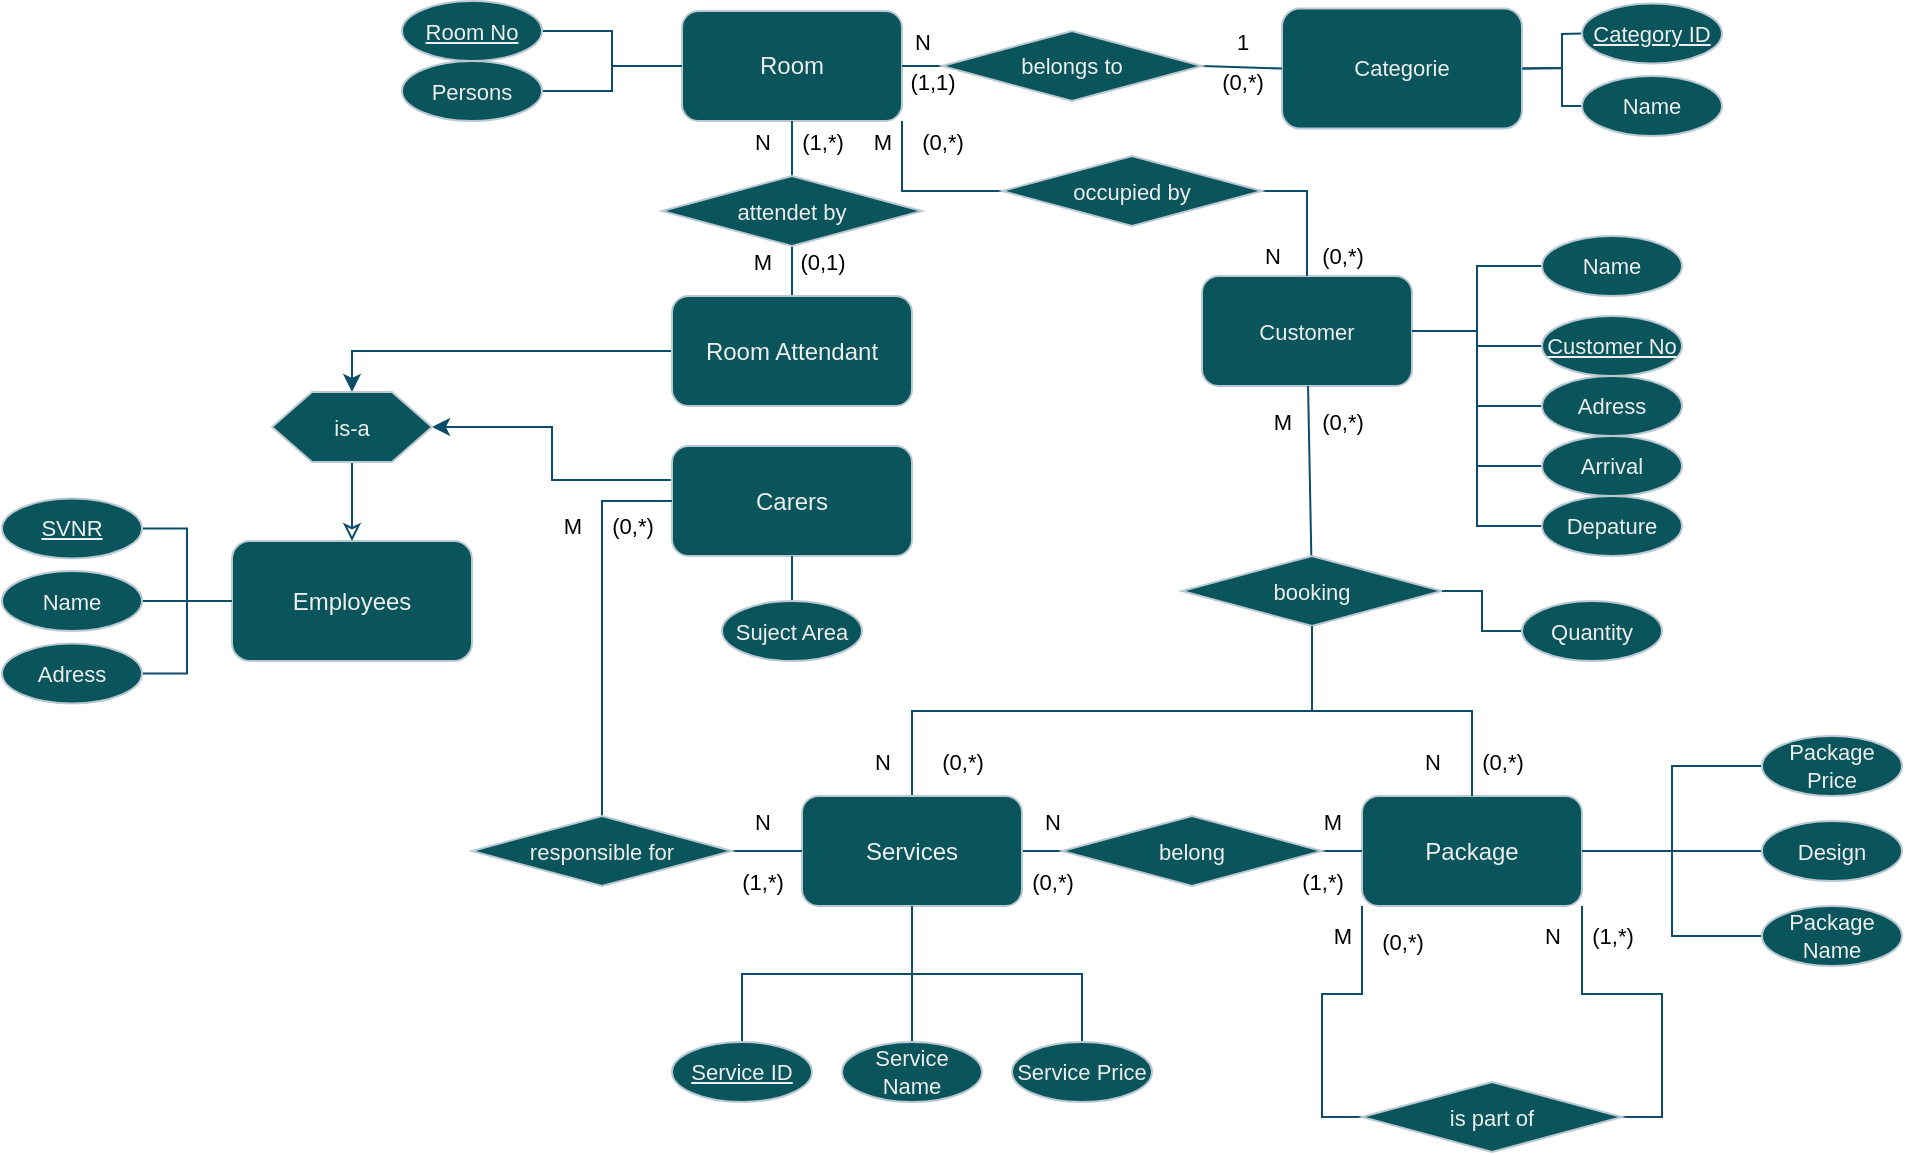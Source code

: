<mxfile version="26.2.2">
  <diagram id="C5RBs43oDa-KdzZeNtuy" name="Page-1">
    <mxGraphModel dx="2253" dy="852" grid="1" gridSize="10" guides="1" tooltips="1" connect="1" arrows="1" fold="1" page="1" pageScale="1" pageWidth="827" pageHeight="1169" math="0" shadow="0">
      <root>
        <mxCell id="WIyWlLk6GJQsqaUBKTNV-0" />
        <mxCell id="WIyWlLk6GJQsqaUBKTNV-1" parent="WIyWlLk6GJQsqaUBKTNV-0" />
        <mxCell id="YpUnebKYGkCneQpCsx4X-32" value="" style="edgeStyle=none;shape=connector;rounded=0;orthogonalLoop=1;jettySize=auto;html=1;strokeColor=#0B4D6A;align=center;verticalAlign=middle;fontFamily=Helvetica;fontSize=11;fontColor=default;labelBackgroundColor=none;endArrow=none;" parent="WIyWlLk6GJQsqaUBKTNV-1" source="YpUnebKYGkCneQpCsx4X-33" target="YpUnebKYGkCneQpCsx4X-28" edge="1">
          <mxGeometry relative="1" as="geometry" />
        </mxCell>
        <mxCell id="WIyWlLk6GJQsqaUBKTNV-3" value="Room" style="rounded=1;whiteSpace=wrap;html=1;fontSize=12;glass=0;strokeWidth=1;shadow=0;labelBackgroundColor=none;fillColor=#09555B;strokeColor=#BAC8D3;fontColor=#EEEEEE;" parent="WIyWlLk6GJQsqaUBKTNV-1" vertex="1">
          <mxGeometry x="200" y="87.5" width="110" height="55" as="geometry" />
        </mxCell>
        <mxCell id="YpUnebKYGkCneQpCsx4X-51" value="" style="edgeStyle=orthogonalEdgeStyle;shape=connector;rounded=0;orthogonalLoop=1;jettySize=auto;html=1;strokeColor=#0B4D6A;align=center;verticalAlign=middle;fontFamily=Helvetica;fontSize=11;fontColor=default;labelBackgroundColor=default;startFill=0;endArrow=none;exitX=0;exitY=0.5;exitDx=0;exitDy=0;entryX=1;entryY=0.5;entryDx=0;entryDy=0;" parent="WIyWlLk6GJQsqaUBKTNV-1" source="WIyWlLk6GJQsqaUBKTNV-7" target="YpUnebKYGkCneQpCsx4X-50" edge="1">
          <mxGeometry relative="1" as="geometry">
            <mxPoint x="-280" y="440" as="sourcePoint" />
          </mxGeometry>
        </mxCell>
        <mxCell id="WIyWlLk6GJQsqaUBKTNV-7" value="Employees" style="rounded=1;whiteSpace=wrap;html=1;fontSize=12;glass=0;strokeWidth=1;shadow=0;labelBackgroundColor=none;fillColor=#09555B;strokeColor=#BAC8D3;fontColor=#EEEEEE;" parent="WIyWlLk6GJQsqaUBKTNV-1" vertex="1">
          <mxGeometry x="-25" y="352.5" width="120" height="60" as="geometry" />
        </mxCell>
        <mxCell id="YpUnebKYGkCneQpCsx4X-59" value="" style="edgeStyle=orthogonalEdgeStyle;shape=connector;rounded=0;orthogonalLoop=1;jettySize=auto;html=1;strokeColor=#0B4D6A;align=center;verticalAlign=middle;fontFamily=Helvetica;fontSize=11;fontColor=default;labelBackgroundColor=default;startFill=0;endArrow=none;" parent="WIyWlLk6GJQsqaUBKTNV-1" source="YpUnebKYGkCneQpCsx4X-3" target="YpUnebKYGkCneQpCsx4X-56" edge="1">
          <mxGeometry relative="1" as="geometry" />
        </mxCell>
        <mxCell id="YpUnebKYGkCneQpCsx4X-3" value="Customer" style="rounded=1;whiteSpace=wrap;html=1;fontFamily=Helvetica;fontSize=11;fontColor=#EEEEEE;labelBackgroundColor=none;fillColor=#09555B;strokeColor=#BAC8D3;" parent="WIyWlLk6GJQsqaUBKTNV-1" vertex="1">
          <mxGeometry x="460" y="220" width="105" height="55" as="geometry" />
        </mxCell>
        <mxCell id="YpUnebKYGkCneQpCsx4X-43" value="" style="edgeStyle=none;shape=connector;rounded=0;orthogonalLoop=1;jettySize=auto;html=1;strokeColor=#0B4D6A;align=center;verticalAlign=middle;fontFamily=Helvetica;fontSize=11;fontColor=default;labelBackgroundColor=none;endArrow=none;" parent="WIyWlLk6GJQsqaUBKTNV-1" source="YpUnebKYGkCneQpCsx4X-44" target="YpUnebKYGkCneQpCsx4X-3" edge="1">
          <mxGeometry relative="1" as="geometry" />
        </mxCell>
        <mxCell id="YpUnebKYGkCneQpCsx4X-6" value="Package" style="rounded=1;whiteSpace=wrap;html=1;fontSize=12;glass=0;strokeWidth=1;shadow=0;labelBackgroundColor=none;fillColor=#09555B;strokeColor=#BAC8D3;fontColor=#EEEEEE;" parent="WIyWlLk6GJQsqaUBKTNV-1" vertex="1">
          <mxGeometry x="540" y="480" width="110" height="55" as="geometry" />
        </mxCell>
        <mxCell id="YpUnebKYGkCneQpCsx4X-78" style="edgeStyle=orthogonalEdgeStyle;shape=connector;rounded=0;orthogonalLoop=1;jettySize=auto;html=1;exitX=1;exitY=0.5;exitDx=0;exitDy=0;entryX=0;entryY=0.5;entryDx=0;entryDy=0;strokeColor=#0B4D6A;align=center;verticalAlign=middle;fontFamily=Helvetica;fontSize=11;fontColor=default;labelBackgroundColor=default;startFill=0;endArrow=none;" parent="WIyWlLk6GJQsqaUBKTNV-1" source="YpUnebKYGkCneQpCsx4X-7" target="WIyWlLk6GJQsqaUBKTNV-3" edge="1">
          <mxGeometry relative="1" as="geometry" />
        </mxCell>
        <mxCell id="YpUnebKYGkCneQpCsx4X-7" value="&lt;u&gt;Room No&lt;/u&gt;" style="ellipse;whiteSpace=wrap;html=1;fontFamily=Helvetica;fontSize=11;fontColor=#EEEEEE;labelBackgroundColor=none;fillColor=#09555B;strokeColor=#BAC8D3;" parent="WIyWlLk6GJQsqaUBKTNV-1" vertex="1">
          <mxGeometry x="60" y="82.5" width="70" height="30" as="geometry" />
        </mxCell>
        <mxCell id="YpUnebKYGkCneQpCsx4X-79" style="edgeStyle=orthogonalEdgeStyle;shape=connector;rounded=0;orthogonalLoop=1;jettySize=auto;html=1;exitX=1;exitY=0.5;exitDx=0;exitDy=0;entryX=0;entryY=0.5;entryDx=0;entryDy=0;strokeColor=#0B4D6A;align=center;verticalAlign=middle;fontFamily=Helvetica;fontSize=11;fontColor=default;labelBackgroundColor=default;startFill=0;endArrow=none;" parent="WIyWlLk6GJQsqaUBKTNV-1" source="YpUnebKYGkCneQpCsx4X-9" target="WIyWlLk6GJQsqaUBKTNV-3" edge="1">
          <mxGeometry relative="1" as="geometry" />
        </mxCell>
        <mxCell id="YpUnebKYGkCneQpCsx4X-9" value="Persons" style="ellipse;whiteSpace=wrap;html=1;fontFamily=Helvetica;fontSize=11;fontColor=#EEEEEE;labelBackgroundColor=none;fillColor=#09555B;strokeColor=#BAC8D3;" parent="WIyWlLk6GJQsqaUBKTNV-1" vertex="1">
          <mxGeometry x="60" y="112.5" width="70" height="30" as="geometry" />
        </mxCell>
        <mxCell id="YpUnebKYGkCneQpCsx4X-19" style="edgeStyle=none;shape=connector;rounded=0;orthogonalLoop=1;jettySize=auto;html=1;entryX=0;entryY=0.5;entryDx=0;entryDy=0;strokeColor=#0B4D6A;align=center;verticalAlign=middle;fontFamily=Helvetica;fontSize=11;fontColor=default;labelBackgroundColor=none;endArrow=none;exitX=1;exitY=0.5;exitDx=0;exitDy=0;" parent="WIyWlLk6GJQsqaUBKTNV-1" source="YpUnebKYGkCneQpCsx4X-15" target="YpUnebKYGkCneQpCsx4X-16" edge="1">
          <mxGeometry relative="1" as="geometry">
            <mxPoint x="530" y="121.25" as="sourcePoint" />
            <Array as="points">
              <mxPoint x="640" y="116" />
              <mxPoint x="640" y="99" />
            </Array>
          </mxGeometry>
        </mxCell>
        <mxCell id="YpUnebKYGkCneQpCsx4X-15" value="Categorie" style="rounded=1;whiteSpace=wrap;html=1;fontFamily=Helvetica;fontSize=11;fontColor=#EEEEEE;labelBackgroundColor=none;fillColor=#09555B;strokeColor=#BAC8D3;" parent="WIyWlLk6GJQsqaUBKTNV-1" vertex="1">
          <mxGeometry x="500" y="86.25" width="120" height="60" as="geometry" />
        </mxCell>
        <mxCell id="YpUnebKYGkCneQpCsx4X-16" value="&lt;u&gt;Category ID&lt;/u&gt;" style="ellipse;whiteSpace=wrap;html=1;fontFamily=Helvetica;fontSize=11;fontColor=#EEEEEE;labelBackgroundColor=none;fillColor=#09555B;strokeColor=#BAC8D3;" parent="WIyWlLk6GJQsqaUBKTNV-1" vertex="1">
          <mxGeometry x="650" y="83.75" width="70" height="30" as="geometry" />
        </mxCell>
        <mxCell id="YpUnebKYGkCneQpCsx4X-20" style="edgeStyle=none;shape=connector;rounded=0;orthogonalLoop=1;jettySize=auto;html=1;exitX=0;exitY=0.5;exitDx=0;exitDy=0;entryX=1;entryY=0.5;entryDx=0;entryDy=0;strokeColor=#0B4D6A;align=center;verticalAlign=middle;fontFamily=Helvetica;fontSize=11;fontColor=default;labelBackgroundColor=none;endArrow=none;" parent="WIyWlLk6GJQsqaUBKTNV-1" source="YpUnebKYGkCneQpCsx4X-17" target="YpUnebKYGkCneQpCsx4X-15" edge="1">
          <mxGeometry relative="1" as="geometry">
            <Array as="points">
              <mxPoint x="640" y="135" />
              <mxPoint x="640" y="116" />
            </Array>
          </mxGeometry>
        </mxCell>
        <mxCell id="YpUnebKYGkCneQpCsx4X-17" value="Name" style="ellipse;whiteSpace=wrap;html=1;fontFamily=Helvetica;fontSize=11;fontColor=#EEEEEE;labelBackgroundColor=none;fillColor=#09555B;strokeColor=#BAC8D3;" parent="WIyWlLk6GJQsqaUBKTNV-1" vertex="1">
          <mxGeometry x="650" y="120" width="70" height="30" as="geometry" />
        </mxCell>
        <mxCell id="YpUnebKYGkCneQpCsx4X-22" style="edgeStyle=none;shape=connector;rounded=0;orthogonalLoop=1;jettySize=auto;html=1;exitX=0;exitY=0.5;exitDx=0;exitDy=0;entryX=1;entryY=0.5;entryDx=0;entryDy=0;strokeColor=#0B4D6A;align=center;verticalAlign=middle;fontFamily=Helvetica;fontSize=11;fontColor=default;labelBackgroundColor=none;endArrow=none;" parent="WIyWlLk6GJQsqaUBKTNV-1" source="YpUnebKYGkCneQpCsx4X-21" target="WIyWlLk6GJQsqaUBKTNV-3" edge="1">
          <mxGeometry relative="1" as="geometry" />
        </mxCell>
        <mxCell id="YpUnebKYGkCneQpCsx4X-23" style="edgeStyle=none;shape=connector;rounded=0;orthogonalLoop=1;jettySize=auto;html=1;exitX=1;exitY=0.5;exitDx=0;exitDy=0;entryX=0;entryY=0.5;entryDx=0;entryDy=0;strokeColor=#0B4D6A;align=center;verticalAlign=middle;fontFamily=Helvetica;fontSize=11;fontColor=default;labelBackgroundColor=none;endArrow=none;" parent="WIyWlLk6GJQsqaUBKTNV-1" source="YpUnebKYGkCneQpCsx4X-21" target="YpUnebKYGkCneQpCsx4X-15" edge="1">
          <mxGeometry relative="1" as="geometry" />
        </mxCell>
        <mxCell id="YpUnebKYGkCneQpCsx4X-21" value="belongs to" style="rhombus;whiteSpace=wrap;html=1;fontFamily=Helvetica;fontSize=11;fontColor=#EEEEEE;labelBackgroundColor=none;fillColor=#09555B;strokeColor=#BAC8D3;" parent="WIyWlLk6GJQsqaUBKTNV-1" vertex="1">
          <mxGeometry x="330" y="97.5" width="130" height="35" as="geometry" />
        </mxCell>
        <mxCell id="YpUnebKYGkCneQpCsx4X-53" value="" style="edgeStyle=orthogonalEdgeStyle;shape=connector;rounded=0;orthogonalLoop=1;jettySize=auto;html=1;strokeColor=#0B4D6A;align=center;verticalAlign=middle;fontFamily=Helvetica;fontSize=11;fontColor=default;labelBackgroundColor=default;startFill=0;endArrow=none;entryX=0;entryY=0.5;entryDx=0;entryDy=0;" parent="WIyWlLk6GJQsqaUBKTNV-1" source="YpUnebKYGkCneQpCsx4X-24" target="WIyWlLk6GJQsqaUBKTNV-7" edge="1">
          <mxGeometry relative="1" as="geometry">
            <mxPoint x="-280" y="440" as="targetPoint" />
          </mxGeometry>
        </mxCell>
        <mxCell id="YpUnebKYGkCneQpCsx4X-24" value="&lt;u&gt;SVNR&lt;/u&gt;" style="ellipse;whiteSpace=wrap;html=1;fontFamily=Helvetica;fontSize=11;fontColor=#EEEEEE;labelBackgroundColor=none;fillColor=#09555B;strokeColor=#BAC8D3;" parent="WIyWlLk6GJQsqaUBKTNV-1" vertex="1">
          <mxGeometry x="-140" y="331.25" width="70" height="30" as="geometry" />
        </mxCell>
        <mxCell id="YpUnebKYGkCneQpCsx4X-93" style="edgeStyle=orthogonalEdgeStyle;shape=connector;rounded=0;orthogonalLoop=1;jettySize=auto;html=1;exitX=0;exitY=0.5;exitDx=0;exitDy=0;entryX=0.5;entryY=0;entryDx=0;entryDy=0;strokeColor=#0B4D6A;align=center;verticalAlign=middle;fontFamily=Helvetica;fontSize=11;fontColor=default;labelBackgroundColor=default;startFill=0;endArrow=classic;endFill=1;" parent="WIyWlLk6GJQsqaUBKTNV-1" source="YpUnebKYGkCneQpCsx4X-28" target="YpUnebKYGkCneQpCsx4X-36" edge="1">
          <mxGeometry relative="1" as="geometry" />
        </mxCell>
        <mxCell id="YpUnebKYGkCneQpCsx4X-28" value="Room Attendant" style="rounded=1;whiteSpace=wrap;html=1;fontSize=12;glass=0;strokeWidth=1;shadow=0;labelBackgroundColor=none;fillColor=#09555B;strokeColor=#BAC8D3;fontColor=#EEEEEE;" parent="WIyWlLk6GJQsqaUBKTNV-1" vertex="1">
          <mxGeometry x="195" y="230" width="120" height="55" as="geometry" />
        </mxCell>
        <mxCell id="YpUnebKYGkCneQpCsx4X-94" style="edgeStyle=orthogonalEdgeStyle;shape=connector;rounded=0;orthogonalLoop=1;jettySize=auto;html=1;exitX=-0.005;exitY=0.309;exitDx=0;exitDy=0;entryX=1;entryY=0.5;entryDx=0;entryDy=0;strokeColor=#0B4D6A;align=center;verticalAlign=middle;fontFamily=Helvetica;fontSize=11;fontColor=default;labelBackgroundColor=default;startFill=0;endArrow=classic;exitPerimeter=0;endFill=1;" parent="WIyWlLk6GJQsqaUBKTNV-1" source="YpUnebKYGkCneQpCsx4X-29" target="YpUnebKYGkCneQpCsx4X-36" edge="1">
          <mxGeometry relative="1" as="geometry" />
        </mxCell>
        <mxCell id="YpUnebKYGkCneQpCsx4X-29" value="Carers" style="rounded=1;whiteSpace=wrap;html=1;fontSize=12;glass=0;strokeWidth=1;shadow=0;labelBackgroundColor=none;fillColor=#09555B;strokeColor=#BAC8D3;fontColor=#EEEEEE;" parent="WIyWlLk6GJQsqaUBKTNV-1" vertex="1">
          <mxGeometry x="195" y="305" width="120" height="55" as="geometry" />
        </mxCell>
        <mxCell id="YpUnebKYGkCneQpCsx4X-34" value="" style="edgeStyle=none;shape=connector;rounded=0;orthogonalLoop=1;jettySize=auto;html=1;strokeColor=#0B4D6A;align=center;verticalAlign=middle;fontFamily=Helvetica;fontSize=11;fontColor=default;labelBackgroundColor=none;endArrow=none;" parent="WIyWlLk6GJQsqaUBKTNV-1" source="WIyWlLk6GJQsqaUBKTNV-3" target="YpUnebKYGkCneQpCsx4X-33" edge="1">
          <mxGeometry relative="1" as="geometry">
            <mxPoint x="246" y="142" as="sourcePoint" />
            <mxPoint x="219" y="220" as="targetPoint" />
          </mxGeometry>
        </mxCell>
        <mxCell id="YpUnebKYGkCneQpCsx4X-33" value="attendet by" style="rhombus;whiteSpace=wrap;html=1;fontFamily=Helvetica;fontSize=11;fontColor=#EEEEEE;labelBackgroundColor=none;fillColor=#09555B;strokeColor=#BAC8D3;" parent="WIyWlLk6GJQsqaUBKTNV-1" vertex="1">
          <mxGeometry x="190" y="170" width="130" height="35" as="geometry" />
        </mxCell>
        <mxCell id="YpUnebKYGkCneQpCsx4X-37" value="" style="edgeStyle=none;shape=connector;rounded=0;orthogonalLoop=1;jettySize=auto;html=1;exitX=0.5;exitY=0;exitDx=0;exitDy=0;entryX=0.5;entryY=1;entryDx=0;entryDy=0;strokeColor=#0B4D6A;align=center;verticalAlign=middle;fontFamily=Helvetica;fontSize=11;fontColor=default;labelBackgroundColor=none;endArrow=none;endFill=1;startArrow=classic;startFill=0;" parent="WIyWlLk6GJQsqaUBKTNV-1" source="WIyWlLk6GJQsqaUBKTNV-7" target="YpUnebKYGkCneQpCsx4X-36" edge="1">
          <mxGeometry relative="1" as="geometry">
            <mxPoint x="-200" y="353" as="sourcePoint" />
            <mxPoint x="-205" y="243" as="targetPoint" />
          </mxGeometry>
        </mxCell>
        <mxCell id="YpUnebKYGkCneQpCsx4X-36" value="is-a" style="whiteSpace=wrap;html=1;fontFamily=Helvetica;fontSize=11;fontColor=#EEEEEE;labelBackgroundColor=none;fillColor=#09555B;strokeColor=#BAC8D3;shape=hexagon;perimeter=hexagonPerimeter2;fixedSize=1;" parent="WIyWlLk6GJQsqaUBKTNV-1" vertex="1">
          <mxGeometry x="-5" y="278" width="80" height="35" as="geometry" />
        </mxCell>
        <mxCell id="YpUnebKYGkCneQpCsx4X-84" style="edgeStyle=orthogonalEdgeStyle;shape=connector;rounded=0;orthogonalLoop=1;jettySize=auto;html=1;exitX=1;exitY=0.5;exitDx=0;exitDy=0;entryX=0.5;entryY=0;entryDx=0;entryDy=0;strokeColor=#0B4D6A;align=center;verticalAlign=middle;fontFamily=Helvetica;fontSize=11;fontColor=default;labelBackgroundColor=default;startFill=0;endArrow=none;" parent="WIyWlLk6GJQsqaUBKTNV-1" source="YpUnebKYGkCneQpCsx4X-41" target="YpUnebKYGkCneQpCsx4X-3" edge="1">
          <mxGeometry relative="1" as="geometry" />
        </mxCell>
        <mxCell id="YpUnebKYGkCneQpCsx4X-97" style="edgeStyle=orthogonalEdgeStyle;shape=connector;rounded=0;orthogonalLoop=1;jettySize=auto;html=1;exitX=0;exitY=0.5;exitDx=0;exitDy=0;entryX=1;entryY=1;entryDx=0;entryDy=0;strokeColor=#0B4D6A;align=center;verticalAlign=middle;fontFamily=Helvetica;fontSize=11;fontColor=default;labelBackgroundColor=default;startFill=0;endArrow=none;" parent="WIyWlLk6GJQsqaUBKTNV-1" source="YpUnebKYGkCneQpCsx4X-41" target="WIyWlLk6GJQsqaUBKTNV-3" edge="1">
          <mxGeometry relative="1" as="geometry" />
        </mxCell>
        <mxCell id="YpUnebKYGkCneQpCsx4X-41" value="occupied by" style="rhombus;whiteSpace=wrap;html=1;fontFamily=Helvetica;fontSize=11;fontColor=#EEEEEE;labelBackgroundColor=none;fillColor=#09555B;strokeColor=#BAC8D3;" parent="WIyWlLk6GJQsqaUBKTNV-1" vertex="1">
          <mxGeometry x="360" y="160" width="130" height="35" as="geometry" />
        </mxCell>
        <mxCell id="YpUnebKYGkCneQpCsx4X-63" style="edgeStyle=orthogonalEdgeStyle;shape=connector;rounded=0;orthogonalLoop=1;jettySize=auto;html=1;exitX=0;exitY=0.5;exitDx=0;exitDy=0;entryX=1;entryY=0.5;entryDx=0;entryDy=0;strokeColor=#0B4D6A;align=center;verticalAlign=middle;fontFamily=Helvetica;fontSize=11;fontColor=default;labelBackgroundColor=default;startFill=0;endArrow=none;" parent="WIyWlLk6GJQsqaUBKTNV-1" source="YpUnebKYGkCneQpCsx4X-57" target="YpUnebKYGkCneQpCsx4X-3" edge="1">
          <mxGeometry relative="1" as="geometry" />
        </mxCell>
        <mxCell id="CJwWixdqiQdvM7Czt3eA-34" style="edgeStyle=orthogonalEdgeStyle;shape=connector;rounded=0;orthogonalLoop=1;jettySize=auto;html=1;exitX=0.5;exitY=1;exitDx=0;exitDy=0;entryX=0.5;entryY=0;entryDx=0;entryDy=0;strokeColor=#0B4D6A;align=center;verticalAlign=middle;fontFamily=Helvetica;fontSize=11;fontColor=default;labelBackgroundColor=default;startFill=0;endArrow=none;" edge="1" parent="WIyWlLk6GJQsqaUBKTNV-1" source="YpUnebKYGkCneQpCsx4X-44" target="YpUnebKYGkCneQpCsx4X-6">
          <mxGeometry relative="1" as="geometry" />
        </mxCell>
        <mxCell id="YpUnebKYGkCneQpCsx4X-44" value="booking" style="rhombus;whiteSpace=wrap;html=1;fontFamily=Helvetica;fontSize=11;fontColor=#EEEEEE;labelBackgroundColor=none;fillColor=#09555B;strokeColor=#BAC8D3;" parent="WIyWlLk6GJQsqaUBKTNV-1" vertex="1">
          <mxGeometry x="450" y="360" width="130" height="35" as="geometry" />
        </mxCell>
        <mxCell id="CJwWixdqiQdvM7Czt3eA-32" style="edgeStyle=orthogonalEdgeStyle;shape=connector;rounded=0;orthogonalLoop=1;jettySize=auto;html=1;exitX=0;exitY=0.5;exitDx=0;exitDy=0;entryX=0;entryY=1;entryDx=0;entryDy=0;strokeColor=#0B4D6A;align=center;verticalAlign=middle;fontFamily=Helvetica;fontSize=11;fontColor=default;labelBackgroundColor=default;startFill=0;endArrow=none;" edge="1" parent="WIyWlLk6GJQsqaUBKTNV-1" source="YpUnebKYGkCneQpCsx4X-46" target="YpUnebKYGkCneQpCsx4X-6">
          <mxGeometry relative="1" as="geometry" />
        </mxCell>
        <mxCell id="CJwWixdqiQdvM7Czt3eA-33" style="edgeStyle=orthogonalEdgeStyle;shape=connector;rounded=0;orthogonalLoop=1;jettySize=auto;html=1;exitX=1;exitY=0.5;exitDx=0;exitDy=0;entryX=1;entryY=1;entryDx=0;entryDy=0;strokeColor=#0B4D6A;align=center;verticalAlign=middle;fontFamily=Helvetica;fontSize=11;fontColor=default;labelBackgroundColor=default;startFill=0;endArrow=none;" edge="1" parent="WIyWlLk6GJQsqaUBKTNV-1" source="YpUnebKYGkCneQpCsx4X-46" target="YpUnebKYGkCneQpCsx4X-6">
          <mxGeometry relative="1" as="geometry" />
        </mxCell>
        <mxCell id="YpUnebKYGkCneQpCsx4X-46" value="is part of" style="rhombus;whiteSpace=wrap;html=1;fontFamily=Helvetica;fontSize=11;fontColor=#EEEEEE;labelBackgroundColor=none;fillColor=#09555B;strokeColor=#BAC8D3;" parent="WIyWlLk6GJQsqaUBKTNV-1" vertex="1">
          <mxGeometry x="540" y="623" width="130" height="35" as="geometry" />
        </mxCell>
        <mxCell id="YpUnebKYGkCneQpCsx4X-52" style="edgeStyle=orthogonalEdgeStyle;shape=connector;rounded=0;orthogonalLoop=1;jettySize=auto;html=1;exitX=1;exitY=0.5;exitDx=0;exitDy=0;entryX=0;entryY=0.5;entryDx=0;entryDy=0;strokeColor=#0B4D6A;align=center;verticalAlign=middle;fontFamily=Helvetica;fontSize=11;fontColor=default;labelBackgroundColor=default;startFill=0;endArrow=none;" parent="WIyWlLk6GJQsqaUBKTNV-1" source="YpUnebKYGkCneQpCsx4X-49" target="WIyWlLk6GJQsqaUBKTNV-7" edge="1">
          <mxGeometry relative="1" as="geometry">
            <mxPoint x="-280" y="440" as="targetPoint" />
          </mxGeometry>
        </mxCell>
        <mxCell id="YpUnebKYGkCneQpCsx4X-49" value="Name" style="ellipse;whiteSpace=wrap;html=1;fontFamily=Helvetica;fontSize=11;fontColor=#EEEEEE;labelBackgroundColor=none;fillColor=#09555B;strokeColor=#BAC8D3;" parent="WIyWlLk6GJQsqaUBKTNV-1" vertex="1">
          <mxGeometry x="-140" y="367.5" width="70" height="30" as="geometry" />
        </mxCell>
        <mxCell id="YpUnebKYGkCneQpCsx4X-50" value="Adress" style="ellipse;whiteSpace=wrap;html=1;fontFamily=Helvetica;fontSize=11;fontColor=#EEEEEE;labelBackgroundColor=none;fillColor=#09555B;strokeColor=#BAC8D3;" parent="WIyWlLk6GJQsqaUBKTNV-1" vertex="1">
          <mxGeometry x="-140" y="403.75" width="70" height="30" as="geometry" />
        </mxCell>
        <mxCell id="YpUnebKYGkCneQpCsx4X-60" value="" style="edgeStyle=orthogonalEdgeStyle;shape=connector;rounded=0;orthogonalLoop=1;jettySize=auto;html=1;strokeColor=#0B4D6A;align=center;verticalAlign=middle;fontFamily=Helvetica;fontSize=11;fontColor=default;labelBackgroundColor=default;startFill=0;endArrow=none;" parent="WIyWlLk6GJQsqaUBKTNV-1" source="YpUnebKYGkCneQpCsx4X-54" target="YpUnebKYGkCneQpCsx4X-3" edge="1">
          <mxGeometry relative="1" as="geometry" />
        </mxCell>
        <mxCell id="YpUnebKYGkCneQpCsx4X-54" value="Name" style="ellipse;whiteSpace=wrap;html=1;fontFamily=Helvetica;fontSize=11;fontColor=#EEEEEE;labelBackgroundColor=none;fillColor=#09555B;strokeColor=#BAC8D3;" parent="WIyWlLk6GJQsqaUBKTNV-1" vertex="1">
          <mxGeometry x="630" y="200" width="70" height="30" as="geometry" />
        </mxCell>
        <mxCell id="YpUnebKYGkCneQpCsx4X-61" value="" style="edgeStyle=orthogonalEdgeStyle;shape=connector;rounded=0;orthogonalLoop=1;jettySize=auto;html=1;strokeColor=#0B4D6A;align=center;verticalAlign=middle;fontFamily=Helvetica;fontSize=11;fontColor=default;labelBackgroundColor=default;startFill=0;endArrow=none;" parent="WIyWlLk6GJQsqaUBKTNV-1" source="YpUnebKYGkCneQpCsx4X-55" target="YpUnebKYGkCneQpCsx4X-3" edge="1">
          <mxGeometry relative="1" as="geometry" />
        </mxCell>
        <mxCell id="YpUnebKYGkCneQpCsx4X-55" value="&lt;u&gt;Customer No&lt;/u&gt;" style="ellipse;whiteSpace=wrap;html=1;fontFamily=Helvetica;fontSize=11;fontColor=#EEEEEE;labelBackgroundColor=none;fillColor=#09555B;strokeColor=#BAC8D3;" parent="WIyWlLk6GJQsqaUBKTNV-1" vertex="1">
          <mxGeometry x="630" y="240" width="70" height="30" as="geometry" />
        </mxCell>
        <mxCell id="YpUnebKYGkCneQpCsx4X-56" value="Adress" style="ellipse;whiteSpace=wrap;html=1;fontFamily=Helvetica;fontSize=11;fontColor=#EEEEEE;labelBackgroundColor=none;fillColor=#09555B;strokeColor=#BAC8D3;" parent="WIyWlLk6GJQsqaUBKTNV-1" vertex="1">
          <mxGeometry x="630" y="270" width="70" height="30" as="geometry" />
        </mxCell>
        <mxCell id="YpUnebKYGkCneQpCsx4X-57" value="Arrival" style="ellipse;whiteSpace=wrap;html=1;fontFamily=Helvetica;fontSize=11;fontColor=#EEEEEE;labelBackgroundColor=none;fillColor=#09555B;strokeColor=#BAC8D3;" parent="WIyWlLk6GJQsqaUBKTNV-1" vertex="1">
          <mxGeometry x="630" y="300" width="70" height="30" as="geometry" />
        </mxCell>
        <mxCell id="YpUnebKYGkCneQpCsx4X-64" style="edgeStyle=orthogonalEdgeStyle;shape=connector;rounded=0;orthogonalLoop=1;jettySize=auto;html=1;exitX=0;exitY=0.5;exitDx=0;exitDy=0;entryX=1;entryY=0.5;entryDx=0;entryDy=0;strokeColor=#0B4D6A;align=center;verticalAlign=middle;fontFamily=Helvetica;fontSize=11;fontColor=default;labelBackgroundColor=default;startFill=0;endArrow=none;" parent="WIyWlLk6GJQsqaUBKTNV-1" source="YpUnebKYGkCneQpCsx4X-58" target="YpUnebKYGkCneQpCsx4X-3" edge="1">
          <mxGeometry relative="1" as="geometry" />
        </mxCell>
        <mxCell id="YpUnebKYGkCneQpCsx4X-58" value="Depature" style="ellipse;whiteSpace=wrap;html=1;fontFamily=Helvetica;fontSize=11;fontColor=#EEEEEE;labelBackgroundColor=none;fillColor=#09555B;strokeColor=#BAC8D3;" parent="WIyWlLk6GJQsqaUBKTNV-1" vertex="1">
          <mxGeometry x="630" y="330" width="70" height="30" as="geometry" />
        </mxCell>
        <mxCell id="CJwWixdqiQdvM7Czt3eA-29" value="" style="edgeStyle=orthogonalEdgeStyle;shape=connector;rounded=0;orthogonalLoop=1;jettySize=auto;html=1;strokeColor=#0B4D6A;align=center;verticalAlign=middle;fontFamily=Helvetica;fontSize=11;fontColor=default;labelBackgroundColor=default;startFill=0;endArrow=none;entryX=0.108;entryY=0.511;entryDx=0;entryDy=0;entryPerimeter=0;" edge="1" parent="WIyWlLk6GJQsqaUBKTNV-1" source="YpUnebKYGkCneQpCsx4X-65" target="YpUnebKYGkCneQpCsx4X-76">
          <mxGeometry relative="1" as="geometry">
            <mxPoint x="440" y="507.5" as="targetPoint" />
          </mxGeometry>
        </mxCell>
        <mxCell id="CJwWixdqiQdvM7Czt3eA-42" style="edgeStyle=orthogonalEdgeStyle;shape=connector;rounded=0;orthogonalLoop=1;jettySize=auto;html=1;exitX=0.5;exitY=0;exitDx=0;exitDy=0;entryX=0.5;entryY=1;entryDx=0;entryDy=0;strokeColor=#0B4D6A;align=center;verticalAlign=middle;fontFamily=Helvetica;fontSize=11;fontColor=default;labelBackgroundColor=default;startFill=0;endArrow=none;" edge="1" parent="WIyWlLk6GJQsqaUBKTNV-1" source="YpUnebKYGkCneQpCsx4X-65" target="YpUnebKYGkCneQpCsx4X-44">
          <mxGeometry relative="1" as="geometry" />
        </mxCell>
        <mxCell id="YpUnebKYGkCneQpCsx4X-65" value="Services" style="rounded=1;whiteSpace=wrap;html=1;fontSize=12;glass=0;strokeWidth=1;shadow=0;labelBackgroundColor=none;fillColor=#09555B;strokeColor=#BAC8D3;fontColor=#EEEEEE;" parent="WIyWlLk6GJQsqaUBKTNV-1" vertex="1">
          <mxGeometry x="260" y="480" width="110" height="55" as="geometry" />
        </mxCell>
        <mxCell id="YpUnebKYGkCneQpCsx4X-69" value="" style="edgeStyle=orthogonalEdgeStyle;shape=connector;rounded=0;orthogonalLoop=1;jettySize=auto;html=1;exitX=0;exitY=0.5;exitDx=0;exitDy=0;entryX=0.5;entryY=0;entryDx=0;entryDy=0;strokeColor=#0B4D6A;align=center;verticalAlign=middle;fontFamily=Helvetica;fontSize=11;fontColor=default;labelBackgroundColor=default;startFill=0;endArrow=none;" parent="WIyWlLk6GJQsqaUBKTNV-1" source="YpUnebKYGkCneQpCsx4X-29" target="YpUnebKYGkCneQpCsx4X-68" edge="1">
          <mxGeometry relative="1" as="geometry">
            <mxPoint x="50" y="323" as="sourcePoint" />
            <mxPoint x="460" y="513" as="targetPoint" />
          </mxGeometry>
        </mxCell>
        <mxCell id="CJwWixdqiQdvM7Czt3eA-25" value="" style="edgeStyle=orthogonalEdgeStyle;shape=connector;rounded=0;orthogonalLoop=1;jettySize=auto;html=1;strokeColor=#0B4D6A;align=center;verticalAlign=middle;fontFamily=Helvetica;fontSize=11;fontColor=default;labelBackgroundColor=default;startFill=0;endArrow=none;" edge="1" parent="WIyWlLk6GJQsqaUBKTNV-1" source="YpUnebKYGkCneQpCsx4X-68" target="YpUnebKYGkCneQpCsx4X-65">
          <mxGeometry relative="1" as="geometry" />
        </mxCell>
        <mxCell id="YpUnebKYGkCneQpCsx4X-68" value="responsible for" style="rhombus;whiteSpace=wrap;html=1;fontFamily=Helvetica;fontSize=11;fontColor=#EEEEEE;labelBackgroundColor=none;fillColor=#09555B;strokeColor=#BAC8D3;" parent="WIyWlLk6GJQsqaUBKTNV-1" vertex="1">
          <mxGeometry x="95" y="490" width="130" height="35" as="geometry" />
        </mxCell>
        <mxCell id="CJwWixdqiQdvM7Czt3eA-26" value="" style="edgeStyle=orthogonalEdgeStyle;shape=connector;rounded=0;orthogonalLoop=1;jettySize=auto;html=1;strokeColor=#0B4D6A;align=center;verticalAlign=middle;fontFamily=Helvetica;fontSize=11;fontColor=default;labelBackgroundColor=default;startFill=0;endArrow=none;" edge="1" parent="WIyWlLk6GJQsqaUBKTNV-1" source="YpUnebKYGkCneQpCsx4X-70" target="YpUnebKYGkCneQpCsx4X-65">
          <mxGeometry relative="1" as="geometry" />
        </mxCell>
        <mxCell id="YpUnebKYGkCneQpCsx4X-70" value="Service Name" style="ellipse;whiteSpace=wrap;html=1;fontFamily=Helvetica;fontSize=11;fontColor=#EEEEEE;labelBackgroundColor=none;fillColor=#09555B;strokeColor=#BAC8D3;" parent="WIyWlLk6GJQsqaUBKTNV-1" vertex="1">
          <mxGeometry x="280" y="603" width="70" height="30" as="geometry" />
        </mxCell>
        <mxCell id="CJwWixdqiQdvM7Czt3eA-27" value="" style="edgeStyle=orthogonalEdgeStyle;shape=connector;rounded=0;orthogonalLoop=1;jettySize=auto;html=1;strokeColor=#0B4D6A;align=center;verticalAlign=middle;fontFamily=Helvetica;fontSize=11;fontColor=default;labelBackgroundColor=default;startFill=0;endArrow=none;" edge="1" parent="WIyWlLk6GJQsqaUBKTNV-1" source="YpUnebKYGkCneQpCsx4X-71" target="YpUnebKYGkCneQpCsx4X-65">
          <mxGeometry relative="1" as="geometry" />
        </mxCell>
        <mxCell id="YpUnebKYGkCneQpCsx4X-71" value="&lt;u&gt;Service ID&lt;/u&gt;" style="ellipse;whiteSpace=wrap;html=1;fontFamily=Helvetica;fontSize=11;fontColor=#EEEEEE;labelBackgroundColor=none;fillColor=#09555B;strokeColor=#BAC8D3;" parent="WIyWlLk6GJQsqaUBKTNV-1" vertex="1">
          <mxGeometry x="195" y="603" width="70" height="30" as="geometry" />
        </mxCell>
        <mxCell id="CJwWixdqiQdvM7Czt3eA-17" value="" style="edgeStyle=orthogonalEdgeStyle;shape=connector;rounded=0;orthogonalLoop=1;jettySize=auto;html=1;strokeColor=#0B4D6A;align=center;verticalAlign=middle;fontFamily=Helvetica;fontSize=11;fontColor=default;labelBackgroundColor=default;startFill=0;endArrow=none;" edge="1" parent="WIyWlLk6GJQsqaUBKTNV-1" source="YpUnebKYGkCneQpCsx4X-72" target="YpUnebKYGkCneQpCsx4X-44">
          <mxGeometry relative="1" as="geometry" />
        </mxCell>
        <mxCell id="YpUnebKYGkCneQpCsx4X-72" value="Quantity" style="ellipse;whiteSpace=wrap;html=1;fontFamily=Helvetica;fontSize=11;fontColor=#EEEEEE;labelBackgroundColor=none;fillColor=#09555B;strokeColor=#BAC8D3;" parent="WIyWlLk6GJQsqaUBKTNV-1" vertex="1">
          <mxGeometry x="620" y="382.5" width="70" height="30" as="geometry" />
        </mxCell>
        <mxCell id="CJwWixdqiQdvM7Czt3eA-31" style="edgeStyle=orthogonalEdgeStyle;shape=connector;rounded=0;orthogonalLoop=1;jettySize=auto;html=1;exitX=1;exitY=0.5;exitDx=0;exitDy=0;entryX=0;entryY=0.5;entryDx=0;entryDy=0;strokeColor=#0B4D6A;align=center;verticalAlign=middle;fontFamily=Helvetica;fontSize=11;fontColor=default;labelBackgroundColor=default;startFill=0;endArrow=none;" edge="1" parent="WIyWlLk6GJQsqaUBKTNV-1" source="YpUnebKYGkCneQpCsx4X-76" target="YpUnebKYGkCneQpCsx4X-6">
          <mxGeometry relative="1" as="geometry" />
        </mxCell>
        <mxCell id="YpUnebKYGkCneQpCsx4X-76" value="belong" style="rhombus;whiteSpace=wrap;html=1;fontFamily=Helvetica;fontSize=11;fontColor=#EEEEEE;labelBackgroundColor=none;fillColor=#09555B;strokeColor=#BAC8D3;" parent="WIyWlLk6GJQsqaUBKTNV-1" vertex="1">
          <mxGeometry x="390" y="490" width="130" height="35" as="geometry" />
        </mxCell>
        <mxCell id="YpUnebKYGkCneQpCsx4X-80" value="N" style="text;html=1;align=center;verticalAlign=middle;resizable=0;points=[];autosize=1;strokeColor=none;fillColor=none;fontFamily=Helvetica;fontSize=11;fontColor=default;labelBackgroundColor=default;" parent="WIyWlLk6GJQsqaUBKTNV-1" vertex="1">
          <mxGeometry x="305" y="88" width="30" height="30" as="geometry" />
        </mxCell>
        <mxCell id="YpUnebKYGkCneQpCsx4X-81" value="1" style="text;html=1;align=center;verticalAlign=middle;resizable=0;points=[];autosize=1;strokeColor=none;fillColor=none;fontFamily=Helvetica;fontSize=11;fontColor=default;labelBackgroundColor=default;" parent="WIyWlLk6GJQsqaUBKTNV-1" vertex="1">
          <mxGeometry x="465" y="88" width="30" height="30" as="geometry" />
        </mxCell>
        <mxCell id="YpUnebKYGkCneQpCsx4X-82" value="N" style="text;html=1;align=center;verticalAlign=middle;resizable=0;points=[];autosize=1;strokeColor=none;fillColor=none;fontFamily=Helvetica;fontSize=11;fontColor=default;labelBackgroundColor=default;" parent="WIyWlLk6GJQsqaUBKTNV-1" vertex="1">
          <mxGeometry x="480" y="195" width="30" height="30" as="geometry" />
        </mxCell>
        <mxCell id="YpUnebKYGkCneQpCsx4X-86" value="M" style="text;html=1;align=center;verticalAlign=middle;resizable=0;points=[];autosize=1;strokeColor=none;fillColor=none;fontFamily=Helvetica;fontSize=11;fontColor=default;labelBackgroundColor=default;" parent="WIyWlLk6GJQsqaUBKTNV-1" vertex="1">
          <mxGeometry x="285" y="138" width="30" height="30" as="geometry" />
        </mxCell>
        <mxCell id="YpUnebKYGkCneQpCsx4X-87" value="M" style="text;html=1;align=center;verticalAlign=middle;resizable=0;points=[];autosize=1;strokeColor=none;fillColor=none;fontFamily=Helvetica;fontSize=11;fontColor=default;labelBackgroundColor=default;" parent="WIyWlLk6GJQsqaUBKTNV-1" vertex="1">
          <mxGeometry x="485" y="278" width="30" height="30" as="geometry" />
        </mxCell>
        <mxCell id="YpUnebKYGkCneQpCsx4X-88" value="N" style="text;html=1;align=center;verticalAlign=middle;resizable=0;points=[];autosize=1;strokeColor=none;fillColor=none;fontFamily=Helvetica;fontSize=11;fontColor=default;labelBackgroundColor=default;" parent="WIyWlLk6GJQsqaUBKTNV-1" vertex="1">
          <mxGeometry x="620" y="535" width="30" height="30" as="geometry" />
        </mxCell>
        <mxCell id="YpUnebKYGkCneQpCsx4X-91" value="N" style="text;html=1;align=center;verticalAlign=middle;resizable=0;points=[];autosize=1;strokeColor=none;fillColor=none;fontFamily=Helvetica;fontSize=11;fontColor=default;labelBackgroundColor=default;" parent="WIyWlLk6GJQsqaUBKTNV-1" vertex="1">
          <mxGeometry x="225" y="138" width="30" height="30" as="geometry" />
        </mxCell>
        <mxCell id="YpUnebKYGkCneQpCsx4X-92" value="M" style="text;html=1;align=center;verticalAlign=middle;resizable=0;points=[];autosize=1;strokeColor=none;fillColor=none;fontFamily=Helvetica;fontSize=11;fontColor=default;labelBackgroundColor=default;" parent="WIyWlLk6GJQsqaUBKTNV-1" vertex="1">
          <mxGeometry x="225" y="198" width="30" height="30" as="geometry" />
        </mxCell>
        <mxCell id="YpUnebKYGkCneQpCsx4X-96" value="M" style="text;html=1;align=center;verticalAlign=middle;resizable=0;points=[];autosize=1;strokeColor=none;fillColor=none;fontFamily=Helvetica;fontSize=11;fontColor=default;labelBackgroundColor=default;" parent="WIyWlLk6GJQsqaUBKTNV-1" vertex="1">
          <mxGeometry x="130" y="330" width="30" height="30" as="geometry" />
        </mxCell>
        <mxCell id="YpUnebKYGkCneQpCsx4X-98" value="(1,1)" style="text;html=1;align=center;verticalAlign=middle;resizable=0;points=[];autosize=1;strokeColor=none;fillColor=none;fontFamily=Helvetica;fontSize=11;fontColor=default;labelBackgroundColor=default;" parent="WIyWlLk6GJQsqaUBKTNV-1" vertex="1">
          <mxGeometry x="300" y="108" width="50" height="30" as="geometry" />
        </mxCell>
        <mxCell id="YpUnebKYGkCneQpCsx4X-99" value="(0,*)" style="text;html=1;align=center;verticalAlign=middle;resizable=0;points=[];autosize=1;strokeColor=none;fillColor=none;fontFamily=Helvetica;fontSize=11;fontColor=default;labelBackgroundColor=default;" parent="WIyWlLk6GJQsqaUBKTNV-1" vertex="1">
          <mxGeometry x="460" y="108" width="40" height="30" as="geometry" />
        </mxCell>
        <mxCell id="YpUnebKYGkCneQpCsx4X-100" value="(1,*)" style="text;html=1;align=center;verticalAlign=middle;resizable=0;points=[];autosize=1;strokeColor=none;fillColor=none;fontFamily=Helvetica;fontSize=11;fontColor=default;labelBackgroundColor=default;" parent="WIyWlLk6GJQsqaUBKTNV-1" vertex="1">
          <mxGeometry x="250" y="138" width="40" height="30" as="geometry" />
        </mxCell>
        <mxCell id="YpUnebKYGkCneQpCsx4X-101" value="(0,1)" style="text;html=1;align=center;verticalAlign=middle;resizable=0;points=[];autosize=1;strokeColor=none;fillColor=none;fontFamily=Helvetica;fontSize=11;fontColor=default;labelBackgroundColor=default;" parent="WIyWlLk6GJQsqaUBKTNV-1" vertex="1">
          <mxGeometry x="245" y="198" width="50" height="30" as="geometry" />
        </mxCell>
        <mxCell id="CJwWixdqiQdvM7Czt3eA-28" value="" style="edgeStyle=orthogonalEdgeStyle;shape=connector;rounded=0;orthogonalLoop=1;jettySize=auto;html=1;strokeColor=#0B4D6A;align=center;verticalAlign=middle;fontFamily=Helvetica;fontSize=11;fontColor=default;labelBackgroundColor=default;startFill=0;endArrow=none;" edge="1" parent="WIyWlLk6GJQsqaUBKTNV-1" source="CJwWixdqiQdvM7Czt3eA-0" target="YpUnebKYGkCneQpCsx4X-65">
          <mxGeometry relative="1" as="geometry" />
        </mxCell>
        <mxCell id="CJwWixdqiQdvM7Czt3eA-0" value="Service Price" style="ellipse;whiteSpace=wrap;html=1;fontFamily=Helvetica;fontSize=11;fontColor=#EEEEEE;labelBackgroundColor=none;fillColor=#09555B;strokeColor=#BAC8D3;" vertex="1" parent="WIyWlLk6GJQsqaUBKTNV-1">
          <mxGeometry x="365" y="603" width="70" height="30" as="geometry" />
        </mxCell>
        <mxCell id="CJwWixdqiQdvM7Czt3eA-22" style="edgeStyle=orthogonalEdgeStyle;shape=connector;rounded=0;orthogonalLoop=1;jettySize=auto;html=1;exitX=0;exitY=0.5;exitDx=0;exitDy=0;strokeColor=#0B4D6A;align=center;verticalAlign=middle;fontFamily=Helvetica;fontSize=11;fontColor=default;labelBackgroundColor=default;startFill=0;endArrow=none;entryX=1;entryY=0.5;entryDx=0;entryDy=0;" edge="1" parent="WIyWlLk6GJQsqaUBKTNV-1" source="CJwWixdqiQdvM7Czt3eA-1" target="YpUnebKYGkCneQpCsx4X-6">
          <mxGeometry relative="1" as="geometry">
            <mxPoint x="1080" y="515" as="targetPoint" />
          </mxGeometry>
        </mxCell>
        <mxCell id="CJwWixdqiQdvM7Czt3eA-1" value="Design" style="ellipse;whiteSpace=wrap;html=1;fontFamily=Helvetica;fontSize=11;fontColor=#EEEEEE;labelBackgroundColor=none;fillColor=#09555B;strokeColor=#BAC8D3;" vertex="1" parent="WIyWlLk6GJQsqaUBKTNV-1">
          <mxGeometry x="740" y="492.5" width="70" height="30" as="geometry" />
        </mxCell>
        <mxCell id="CJwWixdqiQdvM7Czt3eA-5" value="M" style="text;html=1;align=center;verticalAlign=middle;resizable=0;points=[];autosize=1;strokeColor=none;fillColor=none;fontFamily=Helvetica;fontSize=11;fontColor=default;labelBackgroundColor=default;" vertex="1" parent="WIyWlLk6GJQsqaUBKTNV-1">
          <mxGeometry x="515" y="535" width="30" height="30" as="geometry" />
        </mxCell>
        <mxCell id="CJwWixdqiQdvM7Czt3eA-7" style="edgeStyle=orthogonalEdgeStyle;shape=connector;rounded=0;orthogonalLoop=1;jettySize=auto;html=1;exitX=0.5;exitY=0;exitDx=0;exitDy=0;entryX=0.5;entryY=1;entryDx=0;entryDy=0;strokeColor=#0B4D6A;align=center;verticalAlign=middle;fontFamily=Helvetica;fontSize=11;fontColor=default;labelBackgroundColor=default;startFill=0;endArrow=none;" edge="1" parent="WIyWlLk6GJQsqaUBKTNV-1" source="CJwWixdqiQdvM7Czt3eA-6" target="YpUnebKYGkCneQpCsx4X-29">
          <mxGeometry relative="1" as="geometry" />
        </mxCell>
        <mxCell id="CJwWixdqiQdvM7Czt3eA-6" value="Suject Area" style="ellipse;whiteSpace=wrap;html=1;fontFamily=Helvetica;fontSize=11;fontColor=#EEEEEE;labelBackgroundColor=none;fillColor=#09555B;strokeColor=#BAC8D3;" vertex="1" parent="WIyWlLk6GJQsqaUBKTNV-1">
          <mxGeometry x="220" y="382.5" width="70" height="30" as="geometry" />
        </mxCell>
        <mxCell id="CJwWixdqiQdvM7Czt3eA-8" value="(0,*)" style="text;html=1;align=center;verticalAlign=middle;resizable=0;points=[];autosize=1;strokeColor=none;fillColor=none;fontFamily=Helvetica;fontSize=11;fontColor=default;labelBackgroundColor=default;" vertex="1" parent="WIyWlLk6GJQsqaUBKTNV-1">
          <mxGeometry x="310" y="138" width="40" height="30" as="geometry" />
        </mxCell>
        <mxCell id="CJwWixdqiQdvM7Czt3eA-9" value="(0,*)" style="text;html=1;align=center;verticalAlign=middle;resizable=0;points=[];autosize=1;strokeColor=none;fillColor=none;fontFamily=Helvetica;fontSize=11;fontColor=default;labelBackgroundColor=default;" vertex="1" parent="WIyWlLk6GJQsqaUBKTNV-1">
          <mxGeometry x="510" y="195" width="40" height="30" as="geometry" />
        </mxCell>
        <mxCell id="CJwWixdqiQdvM7Czt3eA-23" style="edgeStyle=orthogonalEdgeStyle;shape=connector;rounded=0;orthogonalLoop=1;jettySize=auto;html=1;exitX=0;exitY=0.5;exitDx=0;exitDy=0;strokeColor=#0B4D6A;align=center;verticalAlign=middle;fontFamily=Helvetica;fontSize=11;fontColor=default;labelBackgroundColor=default;startFill=0;endArrow=none;entryX=1;entryY=0.5;entryDx=0;entryDy=0;" edge="1" parent="WIyWlLk6GJQsqaUBKTNV-1" source="CJwWixdqiQdvM7Czt3eA-15" target="YpUnebKYGkCneQpCsx4X-6">
          <mxGeometry relative="1" as="geometry">
            <mxPoint x="1080" y="515" as="targetPoint" />
          </mxGeometry>
        </mxCell>
        <mxCell id="CJwWixdqiQdvM7Czt3eA-15" value="Package Price" style="ellipse;whiteSpace=wrap;html=1;fontFamily=Helvetica;fontSize=11;fontColor=#EEEEEE;labelBackgroundColor=none;fillColor=#09555B;strokeColor=#BAC8D3;" vertex="1" parent="WIyWlLk6GJQsqaUBKTNV-1">
          <mxGeometry x="740" y="450" width="70" height="30" as="geometry" />
        </mxCell>
        <mxCell id="CJwWixdqiQdvM7Czt3eA-21" style="edgeStyle=orthogonalEdgeStyle;shape=connector;rounded=0;orthogonalLoop=1;jettySize=auto;html=1;entryX=1;entryY=0.5;entryDx=0;entryDy=0;strokeColor=#0B4D6A;align=center;verticalAlign=middle;fontFamily=Helvetica;fontSize=11;fontColor=default;labelBackgroundColor=default;startFill=0;endArrow=none;exitX=0;exitY=0.5;exitDx=0;exitDy=0;" edge="1" parent="WIyWlLk6GJQsqaUBKTNV-1" source="CJwWixdqiQdvM7Czt3eA-16" target="YpUnebKYGkCneQpCsx4X-6">
          <mxGeometry relative="1" as="geometry">
            <mxPoint x="1080.0" y="510.0" as="targetPoint" />
          </mxGeometry>
        </mxCell>
        <mxCell id="CJwWixdqiQdvM7Czt3eA-16" value="Package Name" style="ellipse;whiteSpace=wrap;html=1;fontFamily=Helvetica;fontSize=11;fontColor=#EEEEEE;labelBackgroundColor=none;fillColor=#09555B;strokeColor=#BAC8D3;" vertex="1" parent="WIyWlLk6GJQsqaUBKTNV-1">
          <mxGeometry x="740" y="535" width="70" height="30" as="geometry" />
        </mxCell>
        <mxCell id="CJwWixdqiQdvM7Czt3eA-18" value="(0,*)" style="text;html=1;align=center;verticalAlign=middle;resizable=0;points=[];autosize=1;strokeColor=none;fillColor=none;fontFamily=Helvetica;fontSize=11;fontColor=default;labelBackgroundColor=default;" vertex="1" parent="WIyWlLk6GJQsqaUBKTNV-1">
          <mxGeometry x="510" y="278" width="40" height="30" as="geometry" />
        </mxCell>
        <mxCell id="CJwWixdqiQdvM7Czt3eA-24" value="(0,*)" style="text;html=1;align=center;verticalAlign=middle;resizable=0;points=[];autosize=1;strokeColor=none;fillColor=none;fontFamily=Helvetica;fontSize=11;fontColor=default;labelBackgroundColor=default;" vertex="1" parent="WIyWlLk6GJQsqaUBKTNV-1">
          <mxGeometry x="155" y="330" width="40" height="30" as="geometry" />
        </mxCell>
        <mxCell id="CJwWixdqiQdvM7Czt3eA-35" value="N" style="text;html=1;align=center;verticalAlign=middle;resizable=0;points=[];autosize=1;strokeColor=none;fillColor=none;fontFamily=Helvetica;fontSize=11;fontColor=default;labelBackgroundColor=default;" vertex="1" parent="WIyWlLk6GJQsqaUBKTNV-1">
          <mxGeometry x="560" y="448" width="30" height="30" as="geometry" />
        </mxCell>
        <mxCell id="CJwWixdqiQdvM7Czt3eA-36" value="(0,*)" style="text;html=1;align=center;verticalAlign=middle;resizable=0;points=[];autosize=1;strokeColor=none;fillColor=none;fontFamily=Helvetica;fontSize=11;fontColor=default;labelBackgroundColor=default;" vertex="1" parent="WIyWlLk6GJQsqaUBKTNV-1">
          <mxGeometry x="590" y="448" width="40" height="30" as="geometry" />
        </mxCell>
        <mxCell id="CJwWixdqiQdvM7Czt3eA-37" value="N" style="text;html=1;align=center;verticalAlign=middle;resizable=0;points=[];autosize=1;strokeColor=none;fillColor=none;fontFamily=Helvetica;fontSize=11;fontColor=default;labelBackgroundColor=default;" vertex="1" parent="WIyWlLk6GJQsqaUBKTNV-1">
          <mxGeometry x="225" y="478" width="30" height="30" as="geometry" />
        </mxCell>
        <mxCell id="CJwWixdqiQdvM7Czt3eA-38" value="(1,*)" style="text;html=1;align=center;verticalAlign=middle;resizable=0;points=[];autosize=1;strokeColor=none;fillColor=none;fontFamily=Helvetica;fontSize=11;fontColor=default;labelBackgroundColor=default;" vertex="1" parent="WIyWlLk6GJQsqaUBKTNV-1">
          <mxGeometry x="220" y="508" width="40" height="30" as="geometry" />
        </mxCell>
        <mxCell id="CJwWixdqiQdvM7Czt3eA-39" value="N" style="text;html=1;align=center;verticalAlign=middle;resizable=0;points=[];autosize=1;strokeColor=none;fillColor=none;fontFamily=Helvetica;fontSize=11;fontColor=default;labelBackgroundColor=default;" vertex="1" parent="WIyWlLk6GJQsqaUBKTNV-1">
          <mxGeometry x="370" y="478" width="30" height="30" as="geometry" />
        </mxCell>
        <mxCell id="CJwWixdqiQdvM7Czt3eA-40" value="M" style="text;html=1;align=center;verticalAlign=middle;resizable=0;points=[];autosize=1;strokeColor=none;fillColor=none;fontFamily=Helvetica;fontSize=11;fontColor=default;labelBackgroundColor=default;" vertex="1" parent="WIyWlLk6GJQsqaUBKTNV-1">
          <mxGeometry x="510" y="478" width="30" height="30" as="geometry" />
        </mxCell>
        <mxCell id="CJwWixdqiQdvM7Czt3eA-41" value="(0,*)" style="text;html=1;align=center;verticalAlign=middle;resizable=0;points=[];autosize=1;strokeColor=none;fillColor=none;fontFamily=Helvetica;fontSize=11;fontColor=default;labelBackgroundColor=default;" vertex="1" parent="WIyWlLk6GJQsqaUBKTNV-1">
          <mxGeometry x="365" y="508" width="40" height="30" as="geometry" />
        </mxCell>
        <mxCell id="CJwWixdqiQdvM7Czt3eA-43" value="(1,*)" style="text;html=1;align=center;verticalAlign=middle;resizable=0;points=[];autosize=1;strokeColor=none;fillColor=none;fontFamily=Helvetica;fontSize=11;fontColor=default;labelBackgroundColor=default;" vertex="1" parent="WIyWlLk6GJQsqaUBKTNV-1">
          <mxGeometry x="500" y="508" width="40" height="30" as="geometry" />
        </mxCell>
        <mxCell id="CJwWixdqiQdvM7Czt3eA-44" value="N" style="text;html=1;align=center;verticalAlign=middle;resizable=0;points=[];autosize=1;strokeColor=none;fillColor=none;fontFamily=Helvetica;fontSize=11;fontColor=default;labelBackgroundColor=default;" vertex="1" parent="WIyWlLk6GJQsqaUBKTNV-1">
          <mxGeometry x="285" y="448" width="30" height="30" as="geometry" />
        </mxCell>
        <mxCell id="CJwWixdqiQdvM7Czt3eA-45" value="(0,*)" style="text;html=1;align=center;verticalAlign=middle;resizable=0;points=[];autosize=1;strokeColor=none;fillColor=none;fontFamily=Helvetica;fontSize=11;fontColor=default;labelBackgroundColor=default;" vertex="1" parent="WIyWlLk6GJQsqaUBKTNV-1">
          <mxGeometry x="320" y="448" width="40" height="30" as="geometry" />
        </mxCell>
        <mxCell id="CJwWixdqiQdvM7Czt3eA-46" value="(0,*)" style="text;html=1;align=center;verticalAlign=middle;resizable=0;points=[];autosize=1;strokeColor=none;fillColor=none;fontFamily=Helvetica;fontSize=11;fontColor=default;labelBackgroundColor=default;" vertex="1" parent="WIyWlLk6GJQsqaUBKTNV-1">
          <mxGeometry x="540" y="538" width="40" height="30" as="geometry" />
        </mxCell>
        <mxCell id="CJwWixdqiQdvM7Czt3eA-47" value="(1,*)" style="text;html=1;align=center;verticalAlign=middle;resizable=0;points=[];autosize=1;strokeColor=none;fillColor=none;fontFamily=Helvetica;fontSize=11;fontColor=default;labelBackgroundColor=default;" vertex="1" parent="WIyWlLk6GJQsqaUBKTNV-1">
          <mxGeometry x="645" y="535" width="40" height="30" as="geometry" />
        </mxCell>
      </root>
    </mxGraphModel>
  </diagram>
</mxfile>
